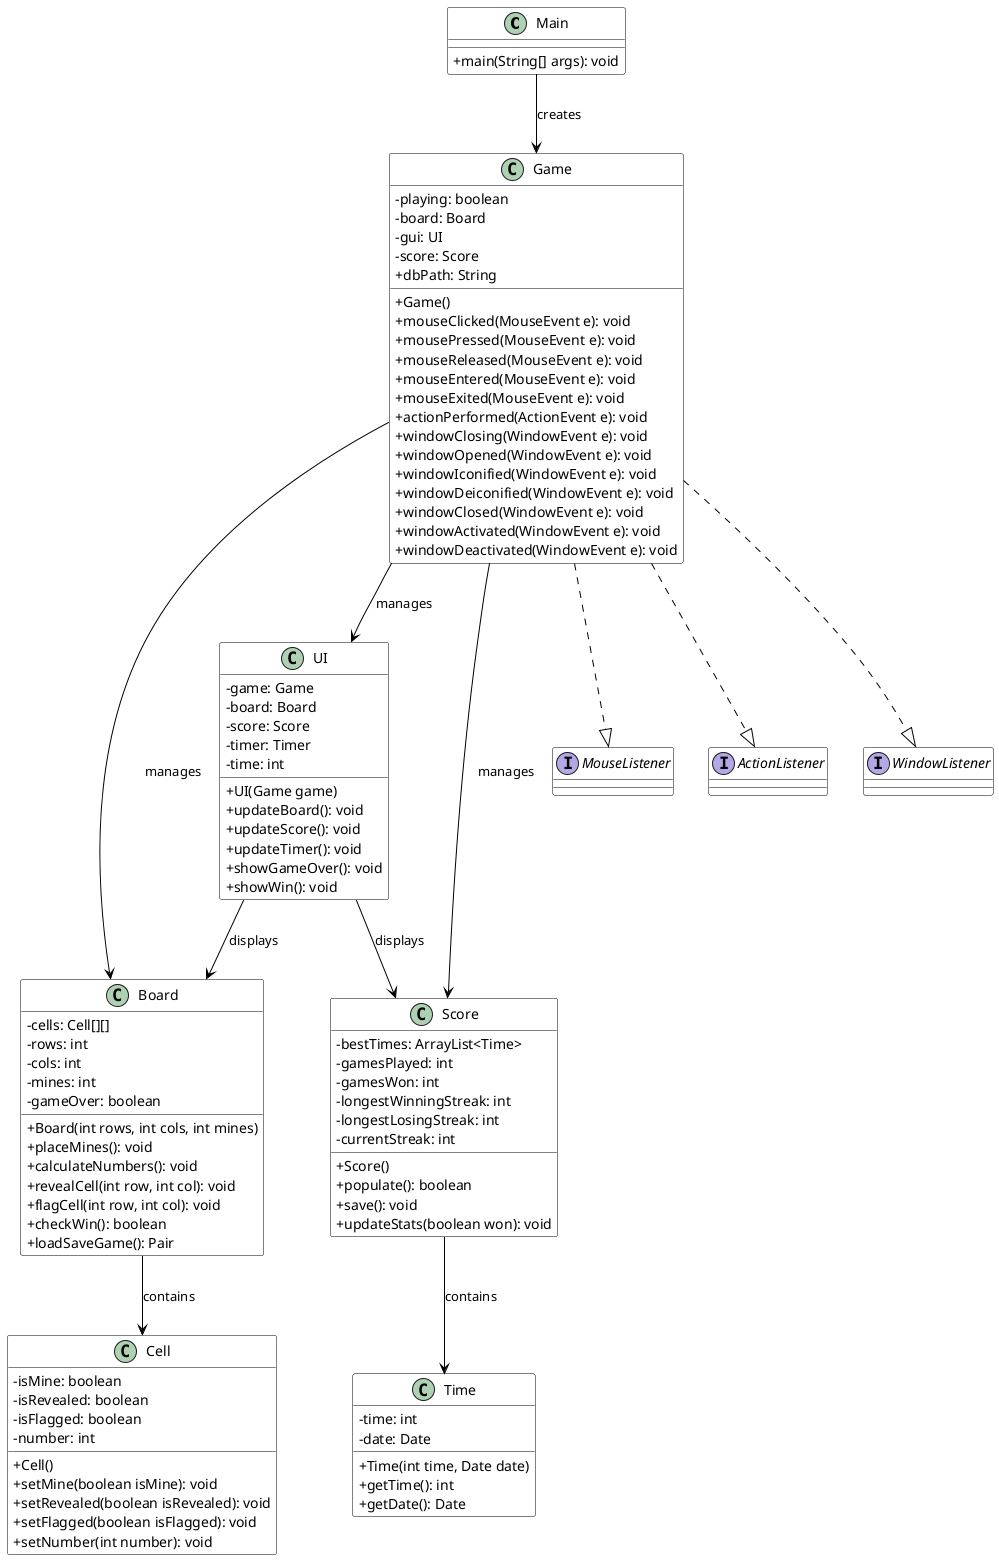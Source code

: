 @startuml Minesweeper Game

' Style settings
skinparam classAttributeIconSize 0
skinparam class {
    BackgroundColor White
    ArrowColor Black
    BorderColor Black
}

' Main classes
class Main {
    +main(String[] args): void
}

class Game {
    -playing: boolean
    -board: Board
    -gui: UI
    -score: Score
    +dbPath: String
    +Game()
    +mouseClicked(MouseEvent e): void
    +mousePressed(MouseEvent e): void
    +mouseReleased(MouseEvent e): void
    +mouseEntered(MouseEvent e): void
    +mouseExited(MouseEvent e): void
    +actionPerformed(ActionEvent e): void
    +windowClosing(WindowEvent e): void
    +windowOpened(WindowEvent e): void
    +windowIconified(WindowEvent e): void
    +windowDeiconified(WindowEvent e): void
    +windowClosed(WindowEvent e): void
    +windowActivated(WindowEvent e): void
    +windowDeactivated(WindowEvent e): void
}

class Board {
    -cells: Cell[][]
    -rows: int
    -cols: int
    -mines: int
    -gameOver: boolean
    +Board(int rows, int cols, int mines)
    +placeMines(): void
    +calculateNumbers(): void
    +revealCell(int row, int col): void
    +flagCell(int row, int col): void
    +checkWin(): boolean
    +loadSaveGame(): Pair
}

class Cell {
    -isMine: boolean
    -isRevealed: boolean
    -isFlagged: boolean
    -number: int
    +Cell()
    +setMine(boolean isMine): void
    +setRevealed(boolean isRevealed): void
    +setFlagged(boolean isFlagged): void
    +setNumber(int number): void
}

class UI {
    -game: Game
    -board: Board
    -score: Score
    -timer: Timer
    -time: int
    +UI(Game game)
    +updateBoard(): void
    +updateScore(): void
    +updateTimer(): void
    +showGameOver(): void
    +showWin(): void
}

class Score {
    -bestTimes: ArrayList<Time>
    -gamesPlayed: int
    -gamesWon: int
    -longestWinningStreak: int
    -longestLosingStreak: int
    -currentStreak: int
    +Score()
    +populate(): boolean
    +save(): void
    +updateStats(boolean won): void
}

class Time {
    -time: int
    -date: Date
    +Time(int time, Date date)
    +getTime(): int
    +getDate(): Date
}

' Relationships
Main --> Game : creates
Game --> Board : manages
Game --> UI : manages
Game --> Score : manages
Board --> Cell : contains
UI --> Board : displays
UI --> Score : displays
Score --> Time : contains

' Interfaces
interface MouseListener
interface ActionListener
interface WindowListener

Game ..|> MouseListener
Game ..|> ActionListener
Game ..|> WindowListener

@enduml 